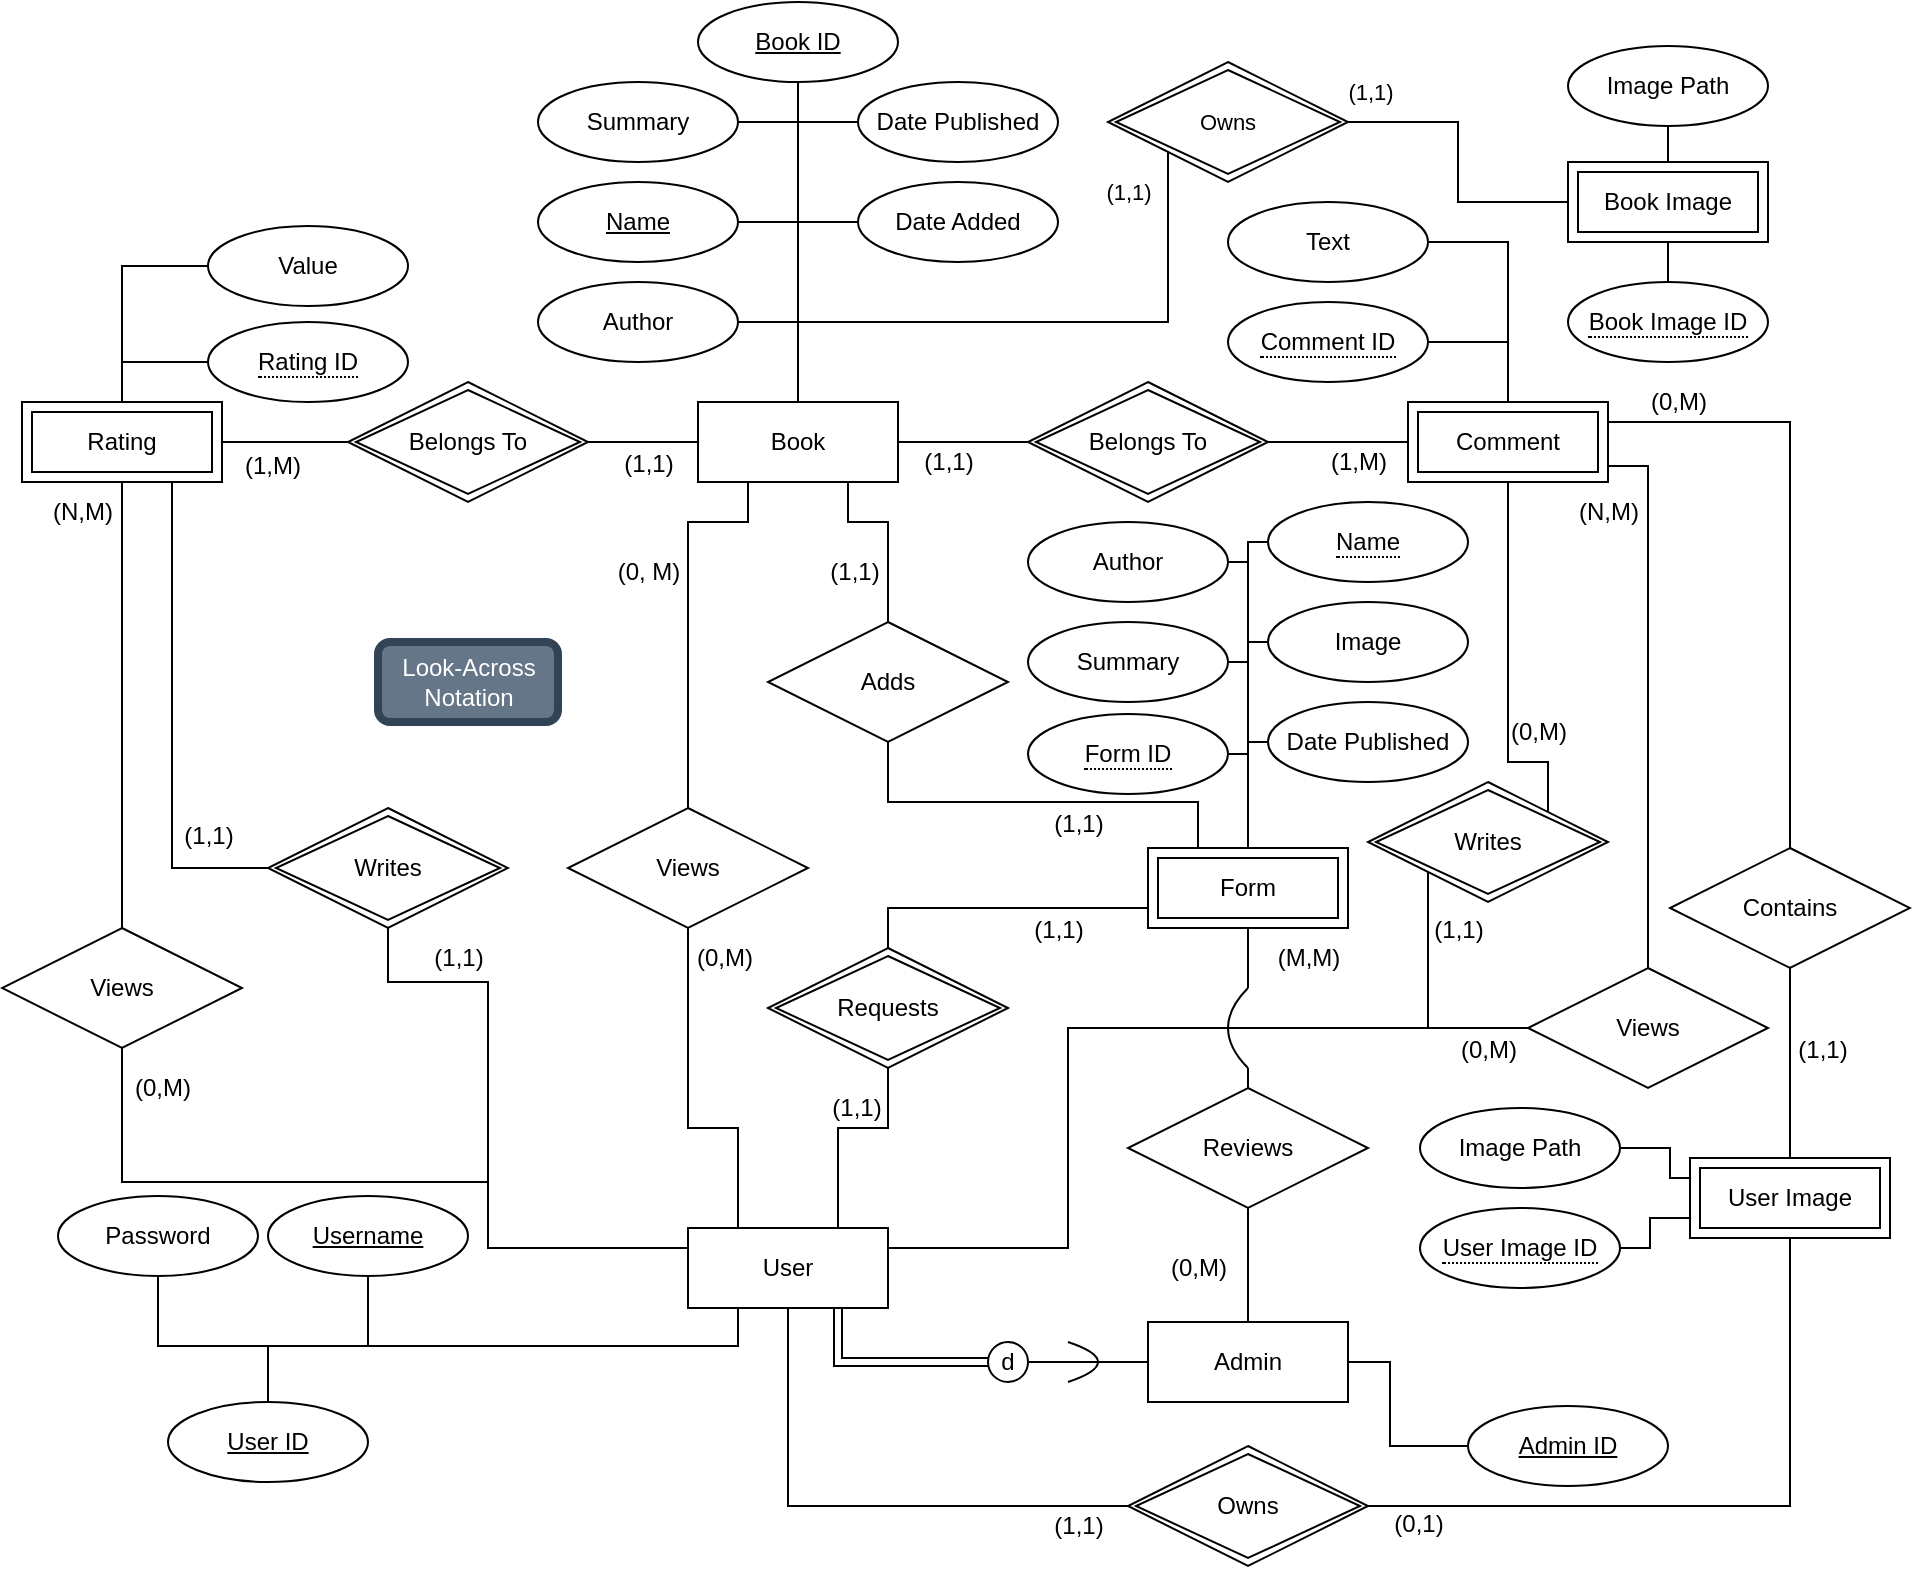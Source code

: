 <mxfile version="28.2.3">
  <diagram id="R2lEEEUBdFMjLlhIrx00" name="Page-1">
    <mxGraphModel dx="1426" dy="759" grid="1" gridSize="10" guides="1" tooltips="1" connect="1" arrows="1" fold="1" page="1" pageScale="1" pageWidth="1654" pageHeight="2336" math="0" shadow="0" extFonts="Permanent Marker^https://fonts.googleapis.com/css?family=Permanent+Marker">
      <root>
        <mxCell id="0" />
        <mxCell id="1" parent="0" />
        <mxCell id="_qxPgumP9IlU6FrScyzH-1" value="&lt;div&gt;Book&lt;/div&gt;" style="whiteSpace=wrap;html=1;align=center;" parent="1" vertex="1">
          <mxGeometry x="734" y="998" width="100" height="40" as="geometry" />
        </mxCell>
        <mxCell id="_qxPgumP9IlU6FrScyzH-5" style="edgeStyle=orthogonalEdgeStyle;rounded=0;orthogonalLoop=1;jettySize=auto;html=1;exitX=1;exitY=0.5;exitDx=0;exitDy=0;entryX=0.5;entryY=0;entryDx=0;entryDy=0;endArrow=none;endFill=0;" parent="1" source="_qxPgumP9IlU6FrScyzH-2" target="_qxPgumP9IlU6FrScyzH-1" edge="1">
          <mxGeometry relative="1" as="geometry">
            <mxPoint x="754" y="937.96" as="sourcePoint" />
            <mxPoint x="784" y="1027.96" as="targetPoint" />
            <Array as="points">
              <mxPoint x="784" y="908" />
            </Array>
          </mxGeometry>
        </mxCell>
        <mxCell id="_qxPgumP9IlU6FrScyzH-2" value="Name" style="ellipse;whiteSpace=wrap;html=1;align=center;fontStyle=4;" parent="1" vertex="1">
          <mxGeometry x="654" y="888" width="100" height="40" as="geometry" />
        </mxCell>
        <mxCell id="_qxPgumP9IlU6FrScyzH-6" value="&lt;div&gt;Author&lt;/div&gt;" style="ellipse;whiteSpace=wrap;html=1;align=center;" parent="1" vertex="1">
          <mxGeometry x="654" y="938" width="100" height="40" as="geometry" />
        </mxCell>
        <mxCell id="_qxPgumP9IlU6FrScyzH-7" value="Date Added" style="ellipse;whiteSpace=wrap;html=1;align=center;" parent="1" vertex="1">
          <mxGeometry x="814" y="888" width="100" height="40" as="geometry" />
        </mxCell>
        <mxCell id="_qxPgumP9IlU6FrScyzH-10" value="" style="edgeStyle=orthogonalEdgeStyle;rounded=0;orthogonalLoop=1;jettySize=auto;html=1;exitX=1;exitY=0.5;exitDx=0;exitDy=0;entryX=0.5;entryY=0;entryDx=0;entryDy=0;endArrow=none;endFill=0;" parent="1" source="_qxPgumP9IlU6FrScyzH-6" target="_qxPgumP9IlU6FrScyzH-1" edge="1">
          <mxGeometry relative="1" as="geometry">
            <mxPoint x="894" y="958" as="sourcePoint" />
            <mxPoint x="814" y="1028" as="targetPoint" />
            <Array as="points">
              <mxPoint x="784" y="958" />
            </Array>
          </mxGeometry>
        </mxCell>
        <mxCell id="_qxPgumP9IlU6FrScyzH-11" value="" style="edgeStyle=orthogonalEdgeStyle;rounded=0;orthogonalLoop=1;jettySize=auto;html=1;endArrow=none;endFill=0;entryX=0.5;entryY=0;entryDx=0;entryDy=0;exitX=0;exitY=0.5;exitDx=0;exitDy=0;" parent="1" source="_qxPgumP9IlU6FrScyzH-7" target="_qxPgumP9IlU6FrScyzH-1" edge="1">
          <mxGeometry relative="1" as="geometry">
            <mxPoint x="844" y="908" as="sourcePoint" />
            <mxPoint x="824" y="928" as="targetPoint" />
            <Array as="points">
              <mxPoint x="784" y="908" />
            </Array>
          </mxGeometry>
        </mxCell>
        <mxCell id="_qxPgumP9IlU6FrScyzH-12" value="Image Path" style="ellipse;whiteSpace=wrap;html=1;align=center;" parent="1" vertex="1">
          <mxGeometry x="1169" y="820" width="100" height="40" as="geometry" />
        </mxCell>
        <mxCell id="_qxPgumP9IlU6FrScyzH-16" value="Rating" style="shape=ext;margin=3;double=1;whiteSpace=wrap;html=1;align=center;" parent="1" vertex="1">
          <mxGeometry x="396" y="998" width="100" height="40" as="geometry" />
        </mxCell>
        <mxCell id="_qxPgumP9IlU6FrScyzH-17" value="&lt;div&gt;Comment&lt;/div&gt;" style="shape=ext;margin=3;double=1;whiteSpace=wrap;html=1;align=center;" parent="1" vertex="1">
          <mxGeometry x="1089" y="998" width="100" height="40" as="geometry" />
        </mxCell>
        <mxCell id="_qxPgumP9IlU6FrScyzH-19" value="&lt;div&gt;Belongs To&lt;/div&gt;" style="shape=rhombus;double=1;perimeter=rhombusPerimeter;whiteSpace=wrap;html=1;align=center;" parent="1" vertex="1">
          <mxGeometry x="559" y="988" width="120" height="60" as="geometry" />
        </mxCell>
        <mxCell id="_qxPgumP9IlU6FrScyzH-20" value="Belongs To" style="shape=rhombus;double=1;perimeter=rhombusPerimeter;whiteSpace=wrap;html=1;align=center;" parent="1" vertex="1">
          <mxGeometry x="899" y="988" width="120" height="60" as="geometry" />
        </mxCell>
        <mxCell id="_qxPgumP9IlU6FrScyzH-21" value="" style="endArrow=none;html=1;rounded=0;exitX=1;exitY=0.5;exitDx=0;exitDy=0;entryX=0;entryY=0.5;entryDx=0;entryDy=0;" parent="1" source="_qxPgumP9IlU6FrScyzH-16" target="_qxPgumP9IlU6FrScyzH-19" edge="1">
          <mxGeometry relative="1" as="geometry">
            <mxPoint x="689" y="1078" as="sourcePoint" />
            <mxPoint x="849" y="1078" as="targetPoint" />
          </mxGeometry>
        </mxCell>
        <mxCell id="_qxPgumP9IlU6FrScyzH-22" value="" style="endArrow=none;html=1;rounded=0;exitX=1;exitY=0.5;exitDx=0;exitDy=0;entryX=0;entryY=0.5;entryDx=0;entryDy=0;" parent="1" source="_qxPgumP9IlU6FrScyzH-19" target="_qxPgumP9IlU6FrScyzH-1" edge="1">
          <mxGeometry relative="1" as="geometry">
            <mxPoint x="689" y="1128" as="sourcePoint" />
            <mxPoint x="749" y="1128" as="targetPoint" />
          </mxGeometry>
        </mxCell>
        <mxCell id="_qxPgumP9IlU6FrScyzH-23" value="" style="endArrow=none;html=1;rounded=0;exitX=1;exitY=0.5;exitDx=0;exitDy=0;entryX=0;entryY=0.5;entryDx=0;entryDy=0;" parent="1" source="_qxPgumP9IlU6FrScyzH-1" target="_qxPgumP9IlU6FrScyzH-20" edge="1">
          <mxGeometry relative="1" as="geometry">
            <mxPoint x="769" y="1088" as="sourcePoint" />
            <mxPoint x="824" y="1088" as="targetPoint" />
          </mxGeometry>
        </mxCell>
        <mxCell id="_qxPgumP9IlU6FrScyzH-24" value="" style="endArrow=none;html=1;rounded=0;exitX=1;exitY=0.5;exitDx=0;exitDy=0;entryX=0;entryY=0.5;entryDx=0;entryDy=0;" parent="1" source="_qxPgumP9IlU6FrScyzH-20" target="_qxPgumP9IlU6FrScyzH-17" edge="1">
          <mxGeometry relative="1" as="geometry">
            <mxPoint x="1019" y="1138" as="sourcePoint" />
            <mxPoint x="1074" y="1138" as="targetPoint" />
          </mxGeometry>
        </mxCell>
        <mxCell id="_qxPgumP9IlU6FrScyzH-26" value="Value" style="ellipse;whiteSpace=wrap;html=1;align=center;" parent="1" vertex="1">
          <mxGeometry x="489" y="910" width="100" height="40" as="geometry" />
        </mxCell>
        <mxCell id="_qxPgumP9IlU6FrScyzH-29" value="" style="endArrow=none;html=1;rounded=0;exitX=0.5;exitY=0;exitDx=0;exitDy=0;entryX=0;entryY=0.5;entryDx=0;entryDy=0;" parent="1" source="_qxPgumP9IlU6FrScyzH-16" target="_qxPgumP9IlU6FrScyzH-26" edge="1">
          <mxGeometry relative="1" as="geometry">
            <mxPoint x="516" y="1008" as="sourcePoint" />
            <mxPoint x="576" y="1008" as="targetPoint" />
            <Array as="points">
              <mxPoint x="446" y="930" />
            </Array>
          </mxGeometry>
        </mxCell>
        <mxCell id="_qxPgumP9IlU6FrScyzH-30" value="" style="endArrow=none;html=1;rounded=0;exitX=0.5;exitY=0;exitDx=0;exitDy=0;entryX=1;entryY=0.5;entryDx=0;entryDy=0;" parent="1" source="_qxPgumP9IlU6FrScyzH-17" target="50" edge="1">
          <mxGeometry relative="1" as="geometry">
            <mxPoint x="1140" y="1003" as="sourcePoint" />
            <mxPoint x="1110" y="950" as="targetPoint" />
            <Array as="points">
              <mxPoint x="1139" y="968" />
            </Array>
          </mxGeometry>
        </mxCell>
        <mxCell id="_qxPgumP9IlU6FrScyzH-50" value="&lt;div&gt;Views&lt;/div&gt;" style="shape=rhombus;perimeter=rhombusPerimeter;whiteSpace=wrap;html=1;align=center;" parent="1" vertex="1">
          <mxGeometry x="669" y="1201" width="120" height="60" as="geometry" />
        </mxCell>
        <mxCell id="_qxPgumP9IlU6FrScyzH-51" value="" style="endArrow=none;html=1;rounded=0;entryX=0.5;entryY=1;entryDx=0;entryDy=0;exitX=0.25;exitY=0;exitDx=0;exitDy=0;" parent="1" source="U-U-GfYKarlf4OOhgMv9-1" target="_qxPgumP9IlU6FrScyzH-50" edge="1">
          <mxGeometry relative="1" as="geometry">
            <mxPoint x="744" y="1391" as="sourcePoint" />
            <mxPoint x="829" y="1391" as="targetPoint" />
            <Array as="points">
              <mxPoint x="754" y="1361" />
              <mxPoint x="729" y="1361" />
            </Array>
          </mxGeometry>
        </mxCell>
        <mxCell id="_qxPgumP9IlU6FrScyzH-52" value="" style="endArrow=none;html=1;rounded=0;exitX=0.25;exitY=1;exitDx=0;exitDy=0;entryX=0.5;entryY=0;entryDx=0;entryDy=0;" parent="1" source="_qxPgumP9IlU6FrScyzH-1" target="_qxPgumP9IlU6FrScyzH-50" edge="1">
          <mxGeometry relative="1" as="geometry">
            <mxPoint x="559" y="1138" as="sourcePoint" />
            <mxPoint x="719" y="1138" as="targetPoint" />
            <Array as="points">
              <mxPoint x="759" y="1058" />
              <mxPoint x="729" y="1058" />
            </Array>
          </mxGeometry>
        </mxCell>
        <mxCell id="_qxPgumP9IlU6FrScyzH-53" value="Views" style="shape=rhombus;perimeter=rhombusPerimeter;whiteSpace=wrap;html=1;align=center;" parent="1" vertex="1">
          <mxGeometry x="1149" y="1281" width="120" height="60" as="geometry" />
        </mxCell>
        <mxCell id="_qxPgumP9IlU6FrScyzH-54" value="&lt;div&gt;Views&lt;/div&gt;" style="shape=rhombus;perimeter=rhombusPerimeter;whiteSpace=wrap;html=1;align=center;" parent="1" vertex="1">
          <mxGeometry x="386" y="1261" width="120" height="60" as="geometry" />
        </mxCell>
        <mxCell id="_qxPgumP9IlU6FrScyzH-55" value="" style="endArrow=none;html=1;rounded=0;exitX=0.5;exitY=1;exitDx=0;exitDy=0;entryX=0;entryY=0.25;entryDx=0;entryDy=0;" parent="1" source="BT7zFztmOr8-_txrLHxJ-18" target="U-U-GfYKarlf4OOhgMv9-1" edge="1">
          <mxGeometry relative="1" as="geometry">
            <mxPoint x="519" y="1311" as="sourcePoint" />
            <mxPoint x="709" y="1421" as="targetPoint" />
            <Array as="points">
              <mxPoint x="579" y="1288" />
              <mxPoint x="629" y="1288" />
              <mxPoint x="629" y="1421" />
            </Array>
          </mxGeometry>
        </mxCell>
        <mxCell id="_qxPgumP9IlU6FrScyzH-57" value="" style="endArrow=none;html=1;rounded=0;exitX=0;exitY=0.5;exitDx=0;exitDy=0;entryX=1;entryY=0.5;entryDx=0;entryDy=0;" parent="1" source="_qxPgumP9IlU6FrScyzH-53" edge="1">
          <mxGeometry relative="1" as="geometry">
            <mxPoint x="869" y="1321" as="sourcePoint" />
            <mxPoint x="849" y="1421" as="targetPoint" />
            <Array as="points">
              <mxPoint x="919" y="1311" />
              <mxPoint x="919" y="1421" />
            </Array>
          </mxGeometry>
        </mxCell>
        <mxCell id="_qxPgumP9IlU6FrScyzH-58" value="" style="endArrow=none;html=1;rounded=0;entryX=0.5;entryY=0;entryDx=0;entryDy=0;" parent="1" target="_qxPgumP9IlU6FrScyzH-53" edge="1">
          <mxGeometry relative="1" as="geometry">
            <mxPoint x="1189" y="1030" as="sourcePoint" />
            <mxPoint x="1159" y="1068" as="targetPoint" />
            <Array as="points">
              <mxPoint x="1209" y="1030" />
            </Array>
          </mxGeometry>
        </mxCell>
        <mxCell id="_qxPgumP9IlU6FrScyzH-59" value="" style="endArrow=none;html=1;rounded=0;exitX=0.5;exitY=1;exitDx=0;exitDy=0;entryX=0.5;entryY=0;entryDx=0;entryDy=0;" parent="1" source="_qxPgumP9IlU6FrScyzH-16" target="_qxPgumP9IlU6FrScyzH-54" edge="1">
          <mxGeometry relative="1" as="geometry">
            <mxPoint x="420" y="1038" as="sourcePoint" />
            <mxPoint x="415" y="1276" as="targetPoint" />
            <Array as="points">
              <mxPoint x="446" y="1158" />
            </Array>
          </mxGeometry>
        </mxCell>
        <mxCell id="_qxPgumP9IlU6FrScyzH-60" value="Form" style="shape=ext;margin=3;double=1;whiteSpace=wrap;html=1;align=center;" parent="1" vertex="1">
          <mxGeometry x="959" y="1221" width="100" height="40" as="geometry" />
        </mxCell>
        <mxCell id="_qxPgumP9IlU6FrScyzH-62" value="&lt;div&gt;Requests&lt;/div&gt;" style="shape=rhombus;double=1;perimeter=rhombusPerimeter;whiteSpace=wrap;html=1;align=center;" parent="1" vertex="1">
          <mxGeometry x="769" y="1271" width="120" height="60" as="geometry" />
        </mxCell>
        <mxCell id="_qxPgumP9IlU6FrScyzH-63" value="" style="endArrow=none;html=1;rounded=0;exitX=0.5;exitY=1;exitDx=0;exitDy=0;exitPerimeter=0;entryX=0.75;entryY=0;entryDx=0;entryDy=0;" parent="1" source="_qxPgumP9IlU6FrScyzH-62" target="U-U-GfYKarlf4OOhgMv9-1" edge="1">
          <mxGeometry relative="1" as="geometry">
            <mxPoint x="889" y="1411" as="sourcePoint" />
            <mxPoint x="814" y="1391" as="targetPoint" />
            <Array as="points">
              <mxPoint x="829" y="1361" />
              <mxPoint x="804" y="1361" />
            </Array>
          </mxGeometry>
        </mxCell>
        <mxCell id="_qxPgumP9IlU6FrScyzH-64" value="&lt;div&gt;Adds&lt;/div&gt;" style="shape=rhombus;perimeter=rhombusPerimeter;whiteSpace=wrap;html=1;align=center;" parent="1" vertex="1">
          <mxGeometry x="769" y="1108" width="120" height="60" as="geometry" />
        </mxCell>
        <mxCell id="_qxPgumP9IlU6FrScyzH-66" value="" style="endArrow=none;html=1;rounded=0;exitX=0.5;exitY=1;exitDx=0;exitDy=0;entryX=0.25;entryY=0;entryDx=0;entryDy=0;" parent="1" source="_qxPgumP9IlU6FrScyzH-64" target="_qxPgumP9IlU6FrScyzH-60" edge="1">
          <mxGeometry relative="1" as="geometry">
            <mxPoint x="889" y="1231" as="sourcePoint" />
            <mxPoint x="1159" y="1391" as="targetPoint" />
            <Array as="points">
              <mxPoint x="829" y="1198" />
              <mxPoint x="984" y="1198" />
            </Array>
          </mxGeometry>
        </mxCell>
        <mxCell id="_qxPgumP9IlU6FrScyzH-67" value="" style="endArrow=none;html=1;rounded=0;exitX=0.5;exitY=0;exitDx=0;exitDy=0;entryX=0;entryY=0.75;entryDx=0;entryDy=0;" parent="1" source="_qxPgumP9IlU6FrScyzH-62" target="_qxPgumP9IlU6FrScyzH-60" edge="1">
          <mxGeometry relative="1" as="geometry">
            <mxPoint x="1009" y="1391" as="sourcePoint" />
            <mxPoint x="1169" y="1391" as="targetPoint" />
            <Array as="points">
              <mxPoint x="829" y="1251" />
              <mxPoint x="919" y="1251" />
            </Array>
          </mxGeometry>
        </mxCell>
        <mxCell id="_qxPgumP9IlU6FrScyzH-95" value="" style="endArrow=none;html=1;rounded=0;exitX=0.5;exitY=0;exitDx=0;exitDy=0;" parent="1" source="BT7zFztmOr8-_txrLHxJ-29" edge="1">
          <mxGeometry relative="1" as="geometry">
            <mxPoint x="1009" y="1388" as="sourcePoint" />
            <mxPoint x="1009" y="1331" as="targetPoint" />
          </mxGeometry>
        </mxCell>
        <mxCell id="_qxPgumP9IlU6FrScyzH-96" value="" style="endArrow=none;html=1;rounded=0;curved=1;" parent="1" edge="1">
          <mxGeometry relative="1" as="geometry">
            <mxPoint x="1009" y="1331" as="sourcePoint" />
            <mxPoint x="1009" y="1291" as="targetPoint" />
            <Array as="points">
              <mxPoint x="989" y="1311" />
            </Array>
          </mxGeometry>
        </mxCell>
        <mxCell id="_qxPgumP9IlU6FrScyzH-97" value="" style="endArrow=none;html=1;rounded=0;exitX=0.5;exitY=1;exitDx=0;exitDy=0;" parent="1" source="_qxPgumP9IlU6FrScyzH-60" edge="1">
          <mxGeometry relative="1" as="geometry">
            <mxPoint x="1019" y="1471" as="sourcePoint" />
            <mxPoint x="1009" y="1291" as="targetPoint" />
          </mxGeometry>
        </mxCell>
        <mxCell id="_qxPgumP9IlU6FrScyzH-98" value="" style="endArrow=none;html=1;rounded=0;exitX=0.5;exitY=0;exitDx=0;exitDy=0;entryX=0.75;entryY=1;entryDx=0;entryDy=0;" parent="1" source="_qxPgumP9IlU6FrScyzH-64" target="_qxPgumP9IlU6FrScyzH-1" edge="1">
          <mxGeometry relative="1" as="geometry">
            <mxPoint x="829" y="1078" as="sourcePoint" />
            <mxPoint x="989" y="1078" as="targetPoint" />
            <Array as="points">
              <mxPoint x="829" y="1058" />
              <mxPoint x="809" y="1058" />
            </Array>
          </mxGeometry>
        </mxCell>
        <mxCell id="U-U-GfYKarlf4OOhgMv9-1" value="User" style="whiteSpace=wrap;html=1;align=center;" parent="1" vertex="1">
          <mxGeometry x="729" y="1411" width="100" height="40" as="geometry" />
        </mxCell>
        <mxCell id="U-U-GfYKarlf4OOhgMv9-13" value="Image" style="ellipse;whiteSpace=wrap;html=1;align=center;" parent="1" vertex="1">
          <mxGeometry x="1019" y="1098" width="100" height="40" as="geometry" />
        </mxCell>
        <mxCell id="U-U-GfYKarlf4OOhgMv9-15" value="&lt;span style=&quot;border-bottom: 1px dotted;&quot;&gt;Name&lt;/span&gt;" style="ellipse;whiteSpace=wrap;html=1;align=center;" parent="1" vertex="1">
          <mxGeometry x="1019" y="1048" width="100" height="40" as="geometry" />
        </mxCell>
        <mxCell id="U-U-GfYKarlf4OOhgMv9-18" value="Author" style="ellipse;whiteSpace=wrap;html=1;align=center;" parent="1" vertex="1">
          <mxGeometry x="899" y="1058" width="100" height="40" as="geometry" />
        </mxCell>
        <mxCell id="U-U-GfYKarlf4OOhgMv9-19" value="Date Published" style="ellipse;whiteSpace=wrap;html=1;align=center;" parent="1" vertex="1">
          <mxGeometry x="1019" y="1148" width="100" height="40" as="geometry" />
        </mxCell>
        <mxCell id="U-U-GfYKarlf4OOhgMv9-20" value="Summary" style="ellipse;whiteSpace=wrap;html=1;align=center;" parent="1" vertex="1">
          <mxGeometry x="899" y="1108" width="100" height="40" as="geometry" />
        </mxCell>
        <mxCell id="U-U-GfYKarlf4OOhgMv9-21" value="&lt;div&gt;Summary&lt;/div&gt;" style="ellipse;whiteSpace=wrap;html=1;align=center;" parent="1" vertex="1">
          <mxGeometry x="654" y="838" width="100" height="40" as="geometry" />
        </mxCell>
        <mxCell id="U-U-GfYKarlf4OOhgMv9-22" value="" style="endArrow=none;html=1;rounded=0;exitX=0.5;exitY=0;exitDx=0;exitDy=0;entryX=1;entryY=0.5;entryDx=0;entryDy=0;" parent="1" source="_qxPgumP9IlU6FrScyzH-1" target="U-U-GfYKarlf4OOhgMv9-21" edge="1">
          <mxGeometry relative="1" as="geometry">
            <mxPoint x="789" y="908" as="sourcePoint" />
            <mxPoint x="1049" y="858" as="targetPoint" />
            <Array as="points">
              <mxPoint x="784" y="858" />
            </Array>
          </mxGeometry>
        </mxCell>
        <mxCell id="U-U-GfYKarlf4OOhgMv9-23" value="" style="endArrow=none;html=1;rounded=0;exitX=1;exitY=0.5;exitDx=0;exitDy=0;entryX=0.5;entryY=0;entryDx=0;entryDy=0;" parent="1" source="U-U-GfYKarlf4OOhgMv9-20" target="_qxPgumP9IlU6FrScyzH-60" edge="1">
          <mxGeometry relative="1" as="geometry">
            <mxPoint x="999" y="1178" as="sourcePoint" />
            <mxPoint x="1159" y="1178" as="targetPoint" />
            <Array as="points">
              <mxPoint x="1009" y="1128" />
            </Array>
          </mxGeometry>
        </mxCell>
        <mxCell id="U-U-GfYKarlf4OOhgMv9-24" value="" style="endArrow=none;html=1;rounded=0;exitX=1;exitY=0.5;exitDx=0;exitDy=0;entryX=0.5;entryY=0;entryDx=0;entryDy=0;" parent="1" source="U-U-GfYKarlf4OOhgMv9-18" target="_qxPgumP9IlU6FrScyzH-60" edge="1">
          <mxGeometry relative="1" as="geometry">
            <mxPoint x="839" y="1178" as="sourcePoint" />
            <mxPoint x="999" y="1178" as="targetPoint" />
            <Array as="points">
              <mxPoint x="1009" y="1078" />
            </Array>
          </mxGeometry>
        </mxCell>
        <mxCell id="U-U-GfYKarlf4OOhgMv9-25" value="" style="endArrow=none;html=1;rounded=0;exitX=0;exitY=0.5;exitDx=0;exitDy=0;entryX=0.5;entryY=0;entryDx=0;entryDy=0;" parent="1" source="U-U-GfYKarlf4OOhgMv9-19" target="_qxPgumP9IlU6FrScyzH-60" edge="1">
          <mxGeometry relative="1" as="geometry">
            <mxPoint x="929" y="1198" as="sourcePoint" />
            <mxPoint x="1089" y="1198" as="targetPoint" />
            <Array as="points">
              <mxPoint x="1009" y="1168" />
            </Array>
          </mxGeometry>
        </mxCell>
        <mxCell id="U-U-GfYKarlf4OOhgMv9-26" value="" style="endArrow=none;html=1;rounded=0;exitX=0;exitY=0.5;exitDx=0;exitDy=0;entryX=0.5;entryY=0;entryDx=0;entryDy=0;" parent="1" source="U-U-GfYKarlf4OOhgMv9-13" target="_qxPgumP9IlU6FrScyzH-60" edge="1">
          <mxGeometry relative="1" as="geometry">
            <mxPoint x="949" y="1208" as="sourcePoint" />
            <mxPoint x="1109" y="1208" as="targetPoint" />
            <Array as="points">
              <mxPoint x="1009" y="1118" />
            </Array>
          </mxGeometry>
        </mxCell>
        <mxCell id="U-U-GfYKarlf4OOhgMv9-27" value="" style="endArrow=none;html=1;rounded=0;exitX=0.5;exitY=0;exitDx=0;exitDy=0;entryX=0;entryY=0.5;entryDx=0;entryDy=0;" parent="1" source="_qxPgumP9IlU6FrScyzH-60" target="U-U-GfYKarlf4OOhgMv9-15" edge="1">
          <mxGeometry relative="1" as="geometry">
            <mxPoint x="1049" y="1208" as="sourcePoint" />
            <mxPoint x="1209" y="1208" as="targetPoint" />
            <Array as="points">
              <mxPoint x="1009" y="1068" />
            </Array>
          </mxGeometry>
        </mxCell>
        <mxCell id="U-U-GfYKarlf4OOhgMv9-28" value="&lt;div&gt;Look-Across&lt;/div&gt;&lt;div&gt;Notation&lt;/div&gt;" style="text;html=1;align=center;verticalAlign=middle;resizable=0;points=[];autosize=1;strokeColor=#314354;fillColor=#647687;rounded=1;glass=0;fontColor=#ffffff;strokeWidth=4;" parent="1" vertex="1">
          <mxGeometry x="574" y="1118" width="90" height="40" as="geometry" />
        </mxCell>
        <mxCell id="BT7zFztmOr8-_txrLHxJ-1" value="Date Published" style="ellipse;whiteSpace=wrap;html=1;align=center;" parent="1" vertex="1">
          <mxGeometry x="814" y="838" width="100" height="40" as="geometry" />
        </mxCell>
        <mxCell id="BT7zFztmOr8-_txrLHxJ-2" value="" style="endArrow=none;html=1;rounded=0;exitX=0.5;exitY=0;exitDx=0;exitDy=0;entryX=0;entryY=0.5;entryDx=0;entryDy=0;" parent="1" source="_qxPgumP9IlU6FrScyzH-1" target="BT7zFztmOr8-_txrLHxJ-1" edge="1">
          <mxGeometry relative="1" as="geometry">
            <mxPoint x="999" y="1018" as="sourcePoint" />
            <mxPoint x="969" y="878" as="targetPoint" />
            <Array as="points">
              <mxPoint x="784" y="858" />
            </Array>
          </mxGeometry>
        </mxCell>
        <mxCell id="BT7zFztmOr8-_txrLHxJ-3" value="Password" style="ellipse;whiteSpace=wrap;html=1;align=center;" parent="1" vertex="1">
          <mxGeometry x="414" y="1395" width="100" height="40" as="geometry" />
        </mxCell>
        <mxCell id="BT7zFztmOr8-_txrLHxJ-6" value="" style="endArrow=none;html=1;rounded=0;exitX=0.5;exitY=1;exitDx=0;exitDy=0;entryX=0.25;entryY=1;entryDx=0;entryDy=0;" parent="1" source="BT7zFztmOr8-_txrLHxJ-12" target="U-U-GfYKarlf4OOhgMv9-1" edge="1">
          <mxGeometry relative="1" as="geometry">
            <mxPoint x="499" y="1578" as="sourcePoint" />
            <mxPoint x="750" y="1470" as="targetPoint" />
            <Array as="points">
              <mxPoint x="569" y="1470" />
              <mxPoint x="754" y="1470" />
            </Array>
          </mxGeometry>
        </mxCell>
        <mxCell id="BT7zFztmOr8-_txrLHxJ-12" value="&lt;div&gt;Username&lt;/div&gt;" style="ellipse;whiteSpace=wrap;html=1;align=center;fontStyle=4;" parent="1" vertex="1">
          <mxGeometry x="519" y="1395" width="100" height="40" as="geometry" />
        </mxCell>
        <mxCell id="BT7zFztmOr8-_txrLHxJ-16" value="" style="endArrow=none;html=1;rounded=0;exitX=0.25;exitY=1;exitDx=0;exitDy=0;entryX=0.5;entryY=0;entryDx=0;entryDy=0;" parent="1" source="U-U-GfYKarlf4OOhgMv9-1" target="47" edge="1">
          <mxGeometry relative="1" as="geometry">
            <mxPoint x="749" y="1458" as="sourcePoint" />
            <mxPoint x="520" y="1470" as="targetPoint" />
            <Array as="points">
              <mxPoint x="754" y="1470" />
              <mxPoint x="519" y="1470" />
            </Array>
          </mxGeometry>
        </mxCell>
        <mxCell id="BT7zFztmOr8-_txrLHxJ-18" value="Writes" style="shape=rhombus;double=1;perimeter=rhombusPerimeter;whiteSpace=wrap;html=1;align=center;" parent="1" vertex="1">
          <mxGeometry x="519" y="1201" width="120" height="60" as="geometry" />
        </mxCell>
        <mxCell id="BT7zFztmOr8-_txrLHxJ-19" value="" style="endArrow=none;html=1;rounded=0;exitX=0.5;exitY=1;exitDx=0;exitDy=0;" parent="1" source="_qxPgumP9IlU6FrScyzH-54" edge="1">
          <mxGeometry relative="1" as="geometry">
            <mxPoint x="579" y="1318" as="sourcePoint" />
            <mxPoint x="629" y="1388" as="targetPoint" />
            <Array as="points">
              <mxPoint x="446" y="1388" />
            </Array>
          </mxGeometry>
        </mxCell>
        <mxCell id="BT7zFztmOr8-_txrLHxJ-20" value="" style="endArrow=none;html=1;rounded=0;exitX=0;exitY=0.5;exitDx=0;exitDy=0;entryX=0.75;entryY=1;entryDx=0;entryDy=0;" parent="1" source="BT7zFztmOr8-_txrLHxJ-18" target="_qxPgumP9IlU6FrScyzH-16" edge="1">
          <mxGeometry relative="1" as="geometry">
            <mxPoint x="689" y="1268" as="sourcePoint" />
            <mxPoint x="849" y="1268" as="targetPoint" />
            <Array as="points">
              <mxPoint x="471" y="1231" />
            </Array>
          </mxGeometry>
        </mxCell>
        <mxCell id="BT7zFztmOr8-_txrLHxJ-21" value="Writes" style="shape=rhombus;double=1;perimeter=rhombusPerimeter;whiteSpace=wrap;html=1;align=center;" parent="1" vertex="1">
          <mxGeometry x="1069" y="1188" width="120" height="60" as="geometry" />
        </mxCell>
        <mxCell id="BT7zFztmOr8-_txrLHxJ-22" value="" style="endArrow=none;html=1;rounded=0;entryX=0;entryY=1;entryDx=0;entryDy=0;exitX=1;exitY=0.25;exitDx=0;exitDy=0;movable=1;resizable=1;rotatable=1;deletable=1;editable=1;locked=0;connectable=1;" parent="1" source="U-U-GfYKarlf4OOhgMv9-1" target="BT7zFztmOr8-_txrLHxJ-21" edge="1">
          <mxGeometry relative="1" as="geometry">
            <mxPoint x="849" y="1421" as="sourcePoint" />
            <mxPoint x="1249" y="1358" as="targetPoint" />
            <Array as="points">
              <mxPoint x="919" y="1421" />
              <mxPoint x="919" y="1311" />
              <mxPoint x="1099" y="1311" />
            </Array>
          </mxGeometry>
        </mxCell>
        <mxCell id="BT7zFztmOr8-_txrLHxJ-23" value="" style="endArrow=none;html=1;rounded=0;exitX=1;exitY=0;exitDx=0;exitDy=0;entryX=0.5;entryY=1;entryDx=0;entryDy=0;" parent="1" source="BT7zFztmOr8-_txrLHxJ-21" target="_qxPgumP9IlU6FrScyzH-17" edge="1">
          <mxGeometry relative="1" as="geometry">
            <mxPoint x="1249" y="1188" as="sourcePoint" />
            <mxPoint x="1409" y="1188" as="targetPoint" />
            <Array as="points">
              <mxPoint x="1159" y="1178" />
              <mxPoint x="1139" y="1178" />
            </Array>
          </mxGeometry>
        </mxCell>
        <mxCell id="BT7zFztmOr8-_txrLHxJ-29" value="Reviews" style="shape=rhombus;perimeter=rhombusPerimeter;whiteSpace=wrap;html=1;align=center;" parent="1" vertex="1">
          <mxGeometry x="949" y="1341" width="120" height="60" as="geometry" />
        </mxCell>
        <mxCell id="BT7zFztmOr8-_txrLHxJ-34" value="" style="endArrow=none;html=1;rounded=0;exitX=0.5;exitY=1;exitDx=0;exitDy=0;entryX=0.5;entryY=0;entryDx=0;entryDy=0;" parent="1" source="BT7zFztmOr8-_txrLHxJ-29" target="KOw9cbq6wgXpMp82OLrG-1" edge="1">
          <mxGeometry relative="1" as="geometry">
            <mxPoint x="989" y="1578" as="sourcePoint" />
            <mxPoint x="1074" y="1438" as="targetPoint" />
            <Array as="points" />
          </mxGeometry>
        </mxCell>
        <mxCell id="KOw9cbq6wgXpMp82OLrG-1" value="Admin" style="whiteSpace=wrap;html=1;align=center;" parent="1" vertex="1">
          <mxGeometry x="959" y="1458" width="100" height="40" as="geometry" />
        </mxCell>
        <mxCell id="KOw9cbq6wgXpMp82OLrG-5" value="" style="shape=link;html=1;rounded=0;exitX=0.75;exitY=1;exitDx=0;exitDy=0;entryX=0;entryY=0.5;entryDx=0;entryDy=0;" parent="1" source="U-U-GfYKarlf4OOhgMv9-1" target="KOw9cbq6wgXpMp82OLrG-6" edge="1">
          <mxGeometry width="100" relative="1" as="geometry">
            <mxPoint x="809" y="1548" as="sourcePoint" />
            <mxPoint x="849" y="1488" as="targetPoint" />
            <Array as="points">
              <mxPoint x="804" y="1478" />
            </Array>
          </mxGeometry>
        </mxCell>
        <mxCell id="KOw9cbq6wgXpMp82OLrG-6" value="d" style="ellipse;whiteSpace=wrap;html=1;aspect=fixed;" parent="1" vertex="1">
          <mxGeometry x="879" y="1468" width="20" height="20" as="geometry" />
        </mxCell>
        <mxCell id="KOw9cbq6wgXpMp82OLrG-8" value="" style="endArrow=none;html=1;rounded=0;exitX=1;exitY=0.5;exitDx=0;exitDy=0;entryX=0;entryY=0.5;entryDx=0;entryDy=0;" parent="1" source="KOw9cbq6wgXpMp82OLrG-6" target="KOw9cbq6wgXpMp82OLrG-1" edge="1">
          <mxGeometry relative="1" as="geometry">
            <mxPoint x="919" y="1498" as="sourcePoint" />
            <mxPoint x="1079" y="1498" as="targetPoint" />
          </mxGeometry>
        </mxCell>
        <mxCell id="KOw9cbq6wgXpMp82OLrG-9" value="" style="endArrow=none;html=1;rounded=0;curved=1;" parent="1" edge="1">
          <mxGeometry relative="1" as="geometry">
            <mxPoint x="919" y="1468" as="sourcePoint" />
            <mxPoint x="919" y="1488" as="targetPoint" />
            <Array as="points">
              <mxPoint x="949" y="1478" />
            </Array>
          </mxGeometry>
        </mxCell>
        <mxCell id="KOw9cbq6wgXpMp82OLrG-13" value="" style="endArrow=none;html=1;rounded=0;entryX=1;entryY=0.5;entryDx=0;entryDy=0;exitX=0;exitY=0.5;exitDx=0;exitDy=0;" parent="1" source="48" target="KOw9cbq6wgXpMp82OLrG-1" edge="1">
          <mxGeometry relative="1" as="geometry">
            <mxPoint x="1110" y="1480" as="sourcePoint" />
            <mxPoint x="1119" y="1605" as="targetPoint" />
            <Array as="points">
              <mxPoint x="1080" y="1520" />
              <mxPoint x="1080" y="1478" />
            </Array>
          </mxGeometry>
        </mxCell>
        <mxCell id="2" value="(0,M)" style="text;html=1;align=center;verticalAlign=middle;resizable=0;points=[];autosize=1;strokeColor=none;fillColor=none;" parent="1" vertex="1">
          <mxGeometry x="959" y="1416" width="50" height="30" as="geometry" />
        </mxCell>
        <mxCell id="3" value="(M,M)" style="text;html=1;align=center;verticalAlign=middle;resizable=0;points=[];autosize=1;strokeColor=none;fillColor=none;" parent="1" vertex="1">
          <mxGeometry x="1014" y="1261" width="50" height="30" as="geometry" />
        </mxCell>
        <mxCell id="6" value="(1,1)" style="text;html=1;align=center;verticalAlign=middle;resizable=0;points=[];autosize=1;strokeColor=none;fillColor=none;" parent="1" vertex="1">
          <mxGeometry x="589" y="1261" width="50" height="30" as="geometry" />
        </mxCell>
        <mxCell id="11" value="(1,1)" style="text;html=1;align=center;verticalAlign=middle;resizable=0;points=[];autosize=1;strokeColor=none;fillColor=none;" parent="1" vertex="1">
          <mxGeometry x="788" y="1336" width="50" height="30" as="geometry" />
        </mxCell>
        <mxCell id="13" value="(0,M)" style="text;html=1;align=center;verticalAlign=middle;resizable=0;points=[];autosize=1;strokeColor=none;fillColor=none;" parent="1" vertex="1">
          <mxGeometry x="441" y="1326" width="50" height="30" as="geometry" />
        </mxCell>
        <mxCell id="14" value="(0,M)" style="text;html=1;align=center;verticalAlign=middle;resizable=0;points=[];autosize=1;strokeColor=none;fillColor=none;" parent="1" vertex="1">
          <mxGeometry x="722" y="1261" width="50" height="30" as="geometry" />
        </mxCell>
        <mxCell id="15" value="(0,M)" style="text;html=1;align=center;verticalAlign=middle;resizable=0;points=[];autosize=1;strokeColor=none;fillColor=none;" parent="1" vertex="1">
          <mxGeometry x="1104" y="1307" width="50" height="30" as="geometry" />
        </mxCell>
        <mxCell id="16" value="(1,1)" style="text;html=1;align=center;verticalAlign=middle;resizable=0;points=[];autosize=1;strokeColor=none;fillColor=none;" parent="1" vertex="1">
          <mxGeometry x="1089" y="1247" width="50" height="30" as="geometry" />
        </mxCell>
        <mxCell id="17" value="(0,M)" style="text;html=1;align=center;verticalAlign=middle;resizable=0;points=[];autosize=1;strokeColor=none;fillColor=none;" parent="1" vertex="1">
          <mxGeometry x="1129" y="1148" width="50" height="30" as="geometry" />
        </mxCell>
        <mxCell id="18" value="(N,M)" style="text;html=1;align=center;verticalAlign=middle;resizable=0;points=[];autosize=1;strokeColor=none;fillColor=none;" parent="1" vertex="1">
          <mxGeometry x="1164" y="1038" width="50" height="30" as="geometry" />
        </mxCell>
        <mxCell id="19" value="(1,1)" style="text;html=1;align=center;verticalAlign=middle;resizable=0;points=[];autosize=1;strokeColor=none;fillColor=none;" parent="1" vertex="1">
          <mxGeometry x="464" y="1200" width="50" height="30" as="geometry" />
        </mxCell>
        <mxCell id="20" value="(N,M)" style="text;html=1;align=center;verticalAlign=middle;resizable=0;points=[];autosize=1;strokeColor=none;fillColor=none;" parent="1" vertex="1">
          <mxGeometry x="401" y="1038" width="50" height="30" as="geometry" />
        </mxCell>
        <mxCell id="21" value="(1,M)" style="text;html=1;align=center;verticalAlign=middle;resizable=0;points=[];autosize=1;strokeColor=none;fillColor=none;" parent="1" vertex="1">
          <mxGeometry x="496" y="1015" width="50" height="30" as="geometry" />
        </mxCell>
        <mxCell id="22" value="(1,1)" style="text;html=1;align=center;verticalAlign=middle;resizable=0;points=[];autosize=1;strokeColor=none;fillColor=none;" parent="1" vertex="1">
          <mxGeometry x="684" y="1014" width="50" height="30" as="geometry" />
        </mxCell>
        <mxCell id="23" value="(1,1)" style="text;html=1;align=center;verticalAlign=middle;resizable=0;points=[];autosize=1;strokeColor=none;fillColor=none;" parent="1" vertex="1">
          <mxGeometry x="834" y="1013" width="50" height="30" as="geometry" />
        </mxCell>
        <mxCell id="27" value="(1,M)" style="text;html=1;align=center;verticalAlign=middle;resizable=0;points=[];autosize=1;strokeColor=none;fillColor=none;" parent="1" vertex="1">
          <mxGeometry x="1039" y="1013" width="50" height="30" as="geometry" />
        </mxCell>
        <mxCell id="29" value="(1,1)" style="text;html=1;align=center;verticalAlign=middle;resizable=0;points=[];autosize=1;strokeColor=none;fillColor=none;" parent="1" vertex="1">
          <mxGeometry x="889" y="1247" width="50" height="30" as="geometry" />
        </mxCell>
        <mxCell id="30" value="(1,1)" style="text;html=1;align=center;verticalAlign=middle;resizable=0;points=[];autosize=1;strokeColor=none;fillColor=none;" parent="1" vertex="1">
          <mxGeometry x="899" y="1194" width="50" height="30" as="geometry" />
        </mxCell>
        <mxCell id="31" value="(1,1)" style="text;html=1;align=center;verticalAlign=middle;resizable=0;points=[];autosize=1;strokeColor=none;fillColor=none;" parent="1" vertex="1">
          <mxGeometry x="787" y="1068" width="50" height="30" as="geometry" />
        </mxCell>
        <mxCell id="32" value="(0, M)" style="text;html=1;align=center;verticalAlign=middle;resizable=0;points=[];autosize=1;strokeColor=none;fillColor=none;" parent="1" vertex="1">
          <mxGeometry x="684" y="1068" width="50" height="30" as="geometry" />
        </mxCell>
        <mxCell id="36" value="&lt;div&gt;&lt;u&gt;Book ID&lt;/u&gt;&lt;/div&gt;" style="ellipse;whiteSpace=wrap;html=1;align=center;" parent="1" vertex="1">
          <mxGeometry x="734" y="798" width="100" height="40" as="geometry" />
        </mxCell>
        <mxCell id="37" value="" style="endArrow=none;html=1;rounded=0;exitX=0.5;exitY=0;exitDx=0;exitDy=0;entryX=0.5;entryY=1;entryDx=0;entryDy=0;" parent="1" source="_qxPgumP9IlU6FrScyzH-1" target="36" edge="1">
          <mxGeometry relative="1" as="geometry">
            <mxPoint x="794" y="1008" as="sourcePoint" />
            <mxPoint x="764" y="868" as="targetPoint" />
            <Array as="points" />
          </mxGeometry>
        </mxCell>
        <mxCell id="39" value="" style="endArrow=none;html=1;rounded=0;exitX=0.5;exitY=0;exitDx=0;exitDy=0;entryX=0;entryY=0.5;entryDx=0;entryDy=0;" parent="1" source="_qxPgumP9IlU6FrScyzH-16" target="52" edge="1">
          <mxGeometry relative="1" as="geometry">
            <mxPoint x="456" y="1008" as="sourcePoint" />
            <mxPoint x="480" y="950" as="targetPoint" />
            <Array as="points">
              <mxPoint x="446" y="978" />
            </Array>
          </mxGeometry>
        </mxCell>
        <mxCell id="41" value="&lt;div&gt;Text&lt;/div&gt;" style="ellipse;whiteSpace=wrap;html=1;align=center;" parent="1" vertex="1">
          <mxGeometry x="999" y="898" width="100" height="40" as="geometry" />
        </mxCell>
        <mxCell id="43" value="" style="endArrow=none;html=1;rounded=0;entryX=1;entryY=0.5;entryDx=0;entryDy=0;exitX=0.5;exitY=0;exitDx=0;exitDy=0;" parent="1" source="_qxPgumP9IlU6FrScyzH-17" target="41" edge="1">
          <mxGeometry relative="1" as="geometry">
            <mxPoint x="1150" y="990" as="sourcePoint" />
            <mxPoint x="1099" y="880" as="targetPoint" />
            <Array as="points">
              <mxPoint x="1139" y="918" />
            </Array>
          </mxGeometry>
        </mxCell>
        <mxCell id="46" value="" style="endArrow=none;html=1;rounded=0;entryX=0.5;entryY=0;entryDx=0;entryDy=0;exitX=1;exitY=0.5;exitDx=0;exitDy=0;" parent="1" source="49" target="_qxPgumP9IlU6FrScyzH-60" edge="1">
          <mxGeometry relative="1" as="geometry">
            <mxPoint x="1000" y="1200" as="sourcePoint" />
            <mxPoint x="1019" y="1231" as="targetPoint" />
            <Array as="points">
              <mxPoint x="1009" y="1174" />
            </Array>
          </mxGeometry>
        </mxCell>
        <mxCell id="47" value="&lt;div&gt;User ID&lt;/div&gt;" style="ellipse;whiteSpace=wrap;html=1;align=center;fontStyle=4;" parent="1" vertex="1">
          <mxGeometry x="469" y="1498" width="100" height="40" as="geometry" />
        </mxCell>
        <mxCell id="48" value="&lt;div&gt;Admin ID&lt;/div&gt;" style="ellipse;whiteSpace=wrap;html=1;align=center;fontStyle=4;" parent="1" vertex="1">
          <mxGeometry x="1119" y="1500" width="100" height="40" as="geometry" />
        </mxCell>
        <mxCell id="49" value="&lt;span style=&quot;border-bottom: 1px dotted&quot;&gt;Form ID&lt;/span&gt;" style="ellipse;whiteSpace=wrap;html=1;align=center;" parent="1" vertex="1">
          <mxGeometry x="899" y="1154" width="100" height="40" as="geometry" />
        </mxCell>
        <mxCell id="50" value="&lt;span style=&quot;border-bottom: 1px dotted&quot;&gt;Comment ID&lt;/span&gt;" style="ellipse;whiteSpace=wrap;html=1;align=center;" parent="1" vertex="1">
          <mxGeometry x="999" y="948" width="100" height="40" as="geometry" />
        </mxCell>
        <mxCell id="52" value="&lt;span style=&quot;border-bottom: 1px dotted&quot;&gt;Rating ID&lt;/span&gt;" style="ellipse;whiteSpace=wrap;html=1;align=center;" parent="1" vertex="1">
          <mxGeometry x="489" y="958" width="100" height="40" as="geometry" />
        </mxCell>
        <mxCell id="55" value="" style="endArrow=none;html=1;rounded=0;exitX=0.25;exitY=1;exitDx=0;exitDy=0;entryX=0.5;entryY=1;entryDx=0;entryDy=0;" parent="1" source="U-U-GfYKarlf4OOhgMv9-1" target="BT7zFztmOr8-_txrLHxJ-3" edge="1">
          <mxGeometry relative="1" as="geometry">
            <mxPoint x="764" y="1461" as="sourcePoint" />
            <mxPoint x="529" y="1508" as="targetPoint" />
            <Array as="points">
              <mxPoint x="754" y="1470" />
              <mxPoint x="520" y="1470" />
              <mxPoint x="464" y="1470" />
            </Array>
          </mxGeometry>
        </mxCell>
        <mxCell id="57" value="User Image" style="shape=ext;margin=3;double=1;whiteSpace=wrap;html=1;align=center;" parent="1" vertex="1">
          <mxGeometry x="1230" y="1376" width="100" height="40" as="geometry" />
        </mxCell>
        <mxCell id="59" value="Image Path" style="ellipse;whiteSpace=wrap;html=1;align=center;" parent="1" vertex="1">
          <mxGeometry x="1095" y="1351" width="100" height="40" as="geometry" />
        </mxCell>
        <mxCell id="60" value="" style="endArrow=none;html=1;rounded=0;entryX=1;entryY=0.5;entryDx=0;entryDy=0;exitX=0;exitY=0.25;exitDx=0;exitDy=0;" parent="1" source="57" target="59" edge="1">
          <mxGeometry relative="1" as="geometry">
            <mxPoint x="1129" y="1488" as="sourcePoint" />
            <mxPoint x="1069" y="1488" as="targetPoint" />
            <Array as="points">
              <mxPoint x="1220" y="1386" />
              <mxPoint x="1220" y="1371" />
            </Array>
          </mxGeometry>
        </mxCell>
        <mxCell id="62" value="" style="endArrow=none;html=1;rounded=0;entryX=0.5;entryY=1;entryDx=0;entryDy=0;exitX=1;exitY=0.5;exitDx=0;exitDy=0;" parent="1" source="63" target="57" edge="1">
          <mxGeometry relative="1" as="geometry">
            <mxPoint x="1240" y="1406" as="sourcePoint" />
            <mxPoint x="1209" y="1406" as="targetPoint" />
            <Array as="points">
              <mxPoint x="1280" y="1550" />
            </Array>
          </mxGeometry>
        </mxCell>
        <mxCell id="63" value="Owns" style="shape=rhombus;double=1;perimeter=rhombusPerimeter;whiteSpace=wrap;html=1;align=center;" parent="1" vertex="1">
          <mxGeometry x="949" y="1520" width="120" height="60" as="geometry" />
        </mxCell>
        <mxCell id="64" value="Contains" style="shape=rhombus;perimeter=rhombusPerimeter;whiteSpace=wrap;html=1;align=center;" parent="1" vertex="1">
          <mxGeometry x="1220" y="1221" width="120" height="60" as="geometry" />
        </mxCell>
        <mxCell id="65" value="" style="endArrow=none;html=1;rounded=0;exitX=0.5;exitY=0;exitDx=0;exitDy=0;entryX=0.5;entryY=1;entryDx=0;entryDy=0;" parent="1" source="57" target="64" edge="1">
          <mxGeometry relative="1" as="geometry">
            <mxPoint x="1330" y="1310" as="sourcePoint" />
            <mxPoint x="1490" y="1310" as="targetPoint" />
          </mxGeometry>
        </mxCell>
        <mxCell id="66" value="" style="endArrow=none;html=1;rounded=0;entryX=0;entryY=0.5;entryDx=0;entryDy=0;exitX=0.5;exitY=1;exitDx=0;exitDy=0;" parent="1" source="U-U-GfYKarlf4OOhgMv9-1" target="63" edge="1">
          <mxGeometry relative="1" as="geometry">
            <mxPoint x="1079" y="1560" as="sourcePoint" />
            <mxPoint x="1290" y="1426" as="targetPoint" />
            <Array as="points">
              <mxPoint x="779" y="1550" />
            </Array>
          </mxGeometry>
        </mxCell>
        <mxCell id="67" value="" style="endArrow=none;html=1;rounded=0;entryX=0.5;entryY=0;entryDx=0;entryDy=0;exitX=1;exitY=0.25;exitDx=0;exitDy=0;" parent="1" source="_qxPgumP9IlU6FrScyzH-17" target="64" edge="1">
          <mxGeometry relative="1" as="geometry">
            <mxPoint x="1250" y="910" as="sourcePoint" />
            <mxPoint x="1290" y="1291" as="targetPoint" />
            <Array as="points">
              <mxPoint x="1280" y="1008" />
            </Array>
          </mxGeometry>
        </mxCell>
        <mxCell id="68" value="(1,1)" style="text;html=1;align=center;verticalAlign=middle;resizable=0;points=[];autosize=1;strokeColor=none;fillColor=none;" parent="1" vertex="1">
          <mxGeometry x="899" y="1545" width="50" height="30" as="geometry" />
        </mxCell>
        <mxCell id="69" value="(1,1)" style="text;html=1;align=center;verticalAlign=middle;resizable=0;points=[];autosize=1;strokeColor=none;fillColor=none;" parent="1" vertex="1">
          <mxGeometry x="1271" y="1307" width="50" height="30" as="geometry" />
        </mxCell>
        <mxCell id="70" value="(0,1)" style="text;html=1;align=center;verticalAlign=middle;resizable=0;points=[];autosize=1;strokeColor=none;fillColor=none;" parent="1" vertex="1">
          <mxGeometry x="1069" y="1544" width="50" height="30" as="geometry" />
        </mxCell>
        <mxCell id="71" value="(0,M)" style="text;html=1;align=center;verticalAlign=middle;resizable=0;points=[];autosize=1;strokeColor=none;fillColor=none;" parent="1" vertex="1">
          <mxGeometry x="1199" y="983" width="50" height="30" as="geometry" />
        </mxCell>
        <mxCell id="fUB6QF9S3u3UDN-0V97j-71" value="Book Image" style="shape=ext;margin=3;double=1;whiteSpace=wrap;html=1;align=center;" parent="1" vertex="1">
          <mxGeometry x="1169" y="878" width="100" height="40" as="geometry" />
        </mxCell>
        <mxCell id="fUB6QF9S3u3UDN-0V97j-73" value="" style="endArrow=none;html=1;rounded=0;strokeColor=default;align=center;verticalAlign=middle;fontFamily=Helvetica;fontSize=11;fontColor=default;labelBackgroundColor=default;edgeStyle=orthogonalEdgeStyle;exitX=0.5;exitY=1;exitDx=0;exitDy=0;entryX=0.5;entryY=0;entryDx=0;entryDy=0;" parent="1" source="_qxPgumP9IlU6FrScyzH-12" target="fUB6QF9S3u3UDN-0V97j-71" edge="1">
          <mxGeometry relative="1" as="geometry">
            <mxPoint x="1060" y="800" as="sourcePoint" />
            <mxPoint x="1220" y="800" as="targetPoint" />
          </mxGeometry>
        </mxCell>
        <mxCell id="fUB6QF9S3u3UDN-0V97j-74" value="Owns" style="shape=rhombus;double=1;perimeter=rhombusPerimeter;whiteSpace=wrap;html=1;align=center;fontFamily=Helvetica;fontSize=11;fontColor=default;labelBackgroundColor=default;" parent="1" vertex="1">
          <mxGeometry x="939" y="828" width="120" height="60" as="geometry" />
        </mxCell>
        <mxCell id="fUB6QF9S3u3UDN-0V97j-76" value="" style="endArrow=none;html=1;rounded=0;strokeColor=default;align=center;verticalAlign=middle;fontFamily=Helvetica;fontSize=11;fontColor=default;labelBackgroundColor=default;edgeStyle=orthogonalEdgeStyle;exitX=0;exitY=0.5;exitDx=0;exitDy=0;entryX=1;entryY=0.5;entryDx=0;entryDy=0;" parent="1" source="fUB6QF9S3u3UDN-0V97j-71" target="fUB6QF9S3u3UDN-0V97j-74" edge="1">
          <mxGeometry relative="1" as="geometry">
            <mxPoint x="1040" y="830" as="sourcePoint" />
            <mxPoint x="970" y="920" as="targetPoint" />
          </mxGeometry>
        </mxCell>
        <mxCell id="fUB6QF9S3u3UDN-0V97j-77" style="edgeStyle=orthogonalEdgeStyle;rounded=0;orthogonalLoop=1;jettySize=auto;html=1;entryX=0.5;entryY=0;entryDx=0;entryDy=0;endArrow=none;endFill=0;exitX=0;exitY=1;exitDx=0;exitDy=0;flowAnimation=0;" parent="1" source="fUB6QF9S3u3UDN-0V97j-74" target="_qxPgumP9IlU6FrScyzH-1" edge="1">
          <mxGeometry relative="1" as="geometry">
            <mxPoint x="950" y="890" as="sourcePoint" />
            <mxPoint x="784" y="998" as="targetPoint" />
            <Array as="points">
              <mxPoint x="969" y="958" />
              <mxPoint x="784" y="958" />
            </Array>
          </mxGeometry>
        </mxCell>
        <mxCell id="fUB6QF9S3u3UDN-0V97j-79" value="(1,1)" style="text;html=1;align=center;verticalAlign=middle;resizable=0;points=[];autosize=1;strokeColor=none;fillColor=none;fontFamily=Helvetica;fontSize=11;fontColor=default;labelBackgroundColor=default;" parent="1" vertex="1">
          <mxGeometry x="1045" y="828" width="50" height="30" as="geometry" />
        </mxCell>
        <mxCell id="fUB6QF9S3u3UDN-0V97j-80" value="(1,1)" style="text;html=1;align=center;verticalAlign=middle;resizable=0;points=[];autosize=1;strokeColor=none;fillColor=none;fontFamily=Helvetica;fontSize=11;fontColor=default;labelBackgroundColor=default;" parent="1" vertex="1">
          <mxGeometry x="924" y="878" width="50" height="30" as="geometry" />
        </mxCell>
        <mxCell id="KbLvLjiaZmFfblqKet7A-72" value="&lt;span style=&quot;border-bottom: 1px dotted;&quot;&gt;User Image ID&lt;/span&gt;" style="ellipse;whiteSpace=wrap;html=1;align=center;" vertex="1" parent="1">
          <mxGeometry x="1095" y="1401" width="100" height="40" as="geometry" />
        </mxCell>
        <mxCell id="KbLvLjiaZmFfblqKet7A-73" value="" style="endArrow=none;html=1;rounded=0;entryX=1;entryY=0.5;entryDx=0;entryDy=0;exitX=0;exitY=0.75;exitDx=0;exitDy=0;" edge="1" parent="1" source="57" target="KbLvLjiaZmFfblqKet7A-72">
          <mxGeometry relative="1" as="geometry">
            <mxPoint x="1245" y="1415" as="sourcePoint" />
            <mxPoint x="1210" y="1400" as="targetPoint" />
            <Array as="points">
              <mxPoint x="1210" y="1406" />
              <mxPoint x="1210" y="1421" />
            </Array>
          </mxGeometry>
        </mxCell>
        <mxCell id="KbLvLjiaZmFfblqKet7A-75" value="&lt;span style=&quot;border-bottom: 1px dotted;&quot;&gt;Book Image ID&lt;/span&gt;" style="ellipse;whiteSpace=wrap;html=1;align=center;" vertex="1" parent="1">
          <mxGeometry x="1169" y="938" width="100" height="40" as="geometry" />
        </mxCell>
        <mxCell id="KbLvLjiaZmFfblqKet7A-76" value="" style="endArrow=none;html=1;rounded=0;exitX=0.5;exitY=1;exitDx=0;exitDy=0;entryX=0.5;entryY=0;entryDx=0;entryDy=0;" edge="1" parent="1" source="fUB6QF9S3u3UDN-0V97j-71" target="KbLvLjiaZmFfblqKet7A-75">
          <mxGeometry relative="1" as="geometry">
            <mxPoint x="1340" y="940" as="sourcePoint" />
            <mxPoint x="1500" y="940" as="targetPoint" />
          </mxGeometry>
        </mxCell>
      </root>
    </mxGraphModel>
  </diagram>
</mxfile>
